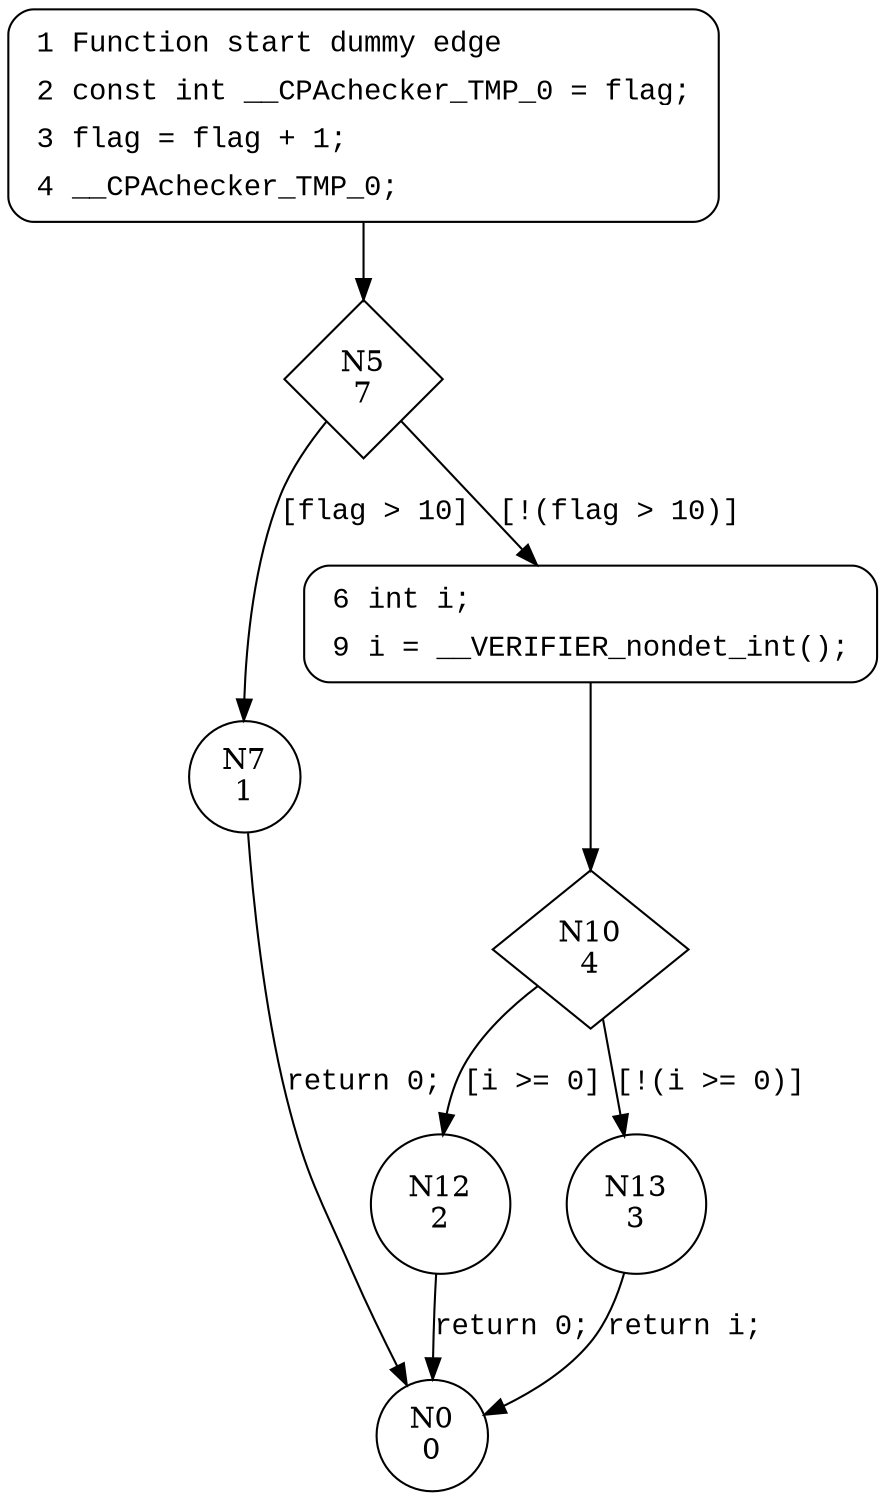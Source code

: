 digraph fopen_or_warn {
5 [shape="diamond" label="N5\n7"]
7 [shape="circle" label="N7\n1"]
6 [shape="circle" label="N6\n6"]
10 [shape="diamond" label="N10\n4"]
12 [shape="circle" label="N12\n2"]
13 [shape="circle" label="N13\n3"]
0 [shape="circle" label="N0\n0"]
1 [style="filled,bold" penwidth="1" fillcolor="white" fontname="Courier New" shape="Mrecord" label=<<table border="0" cellborder="0" cellpadding="3" bgcolor="white"><tr><td align="right">1</td><td align="left">Function start dummy edge</td></tr><tr><td align="right">2</td><td align="left">const int __CPAchecker_TMP_0 = flag;</td></tr><tr><td align="right">3</td><td align="left">flag = flag + 1;</td></tr><tr><td align="right">4</td><td align="left">__CPAchecker_TMP_0;</td></tr></table>>]
1 -> 5[label=""]
6 [style="filled,bold" penwidth="1" fillcolor="white" fontname="Courier New" shape="Mrecord" label=<<table border="0" cellborder="0" cellpadding="3" bgcolor="white"><tr><td align="right">6</td><td align="left">int i;</td></tr><tr><td align="right">9</td><td align="left">i = __VERIFIER_nondet_int();</td></tr></table>>]
6 -> 10[label=""]
5 -> 7 [label="[flag > 10]" fontname="Courier New"]
5 -> 6 [label="[!(flag > 10)]" fontname="Courier New"]
10 -> 12 [label="[i >= 0]" fontname="Courier New"]
10 -> 13 [label="[!(i >= 0)]" fontname="Courier New"]
12 -> 0 [label="return 0;" fontname="Courier New"]
13 -> 0 [label="return i;" fontname="Courier New"]
7 -> 0 [label="return 0;" fontname="Courier New"]
}